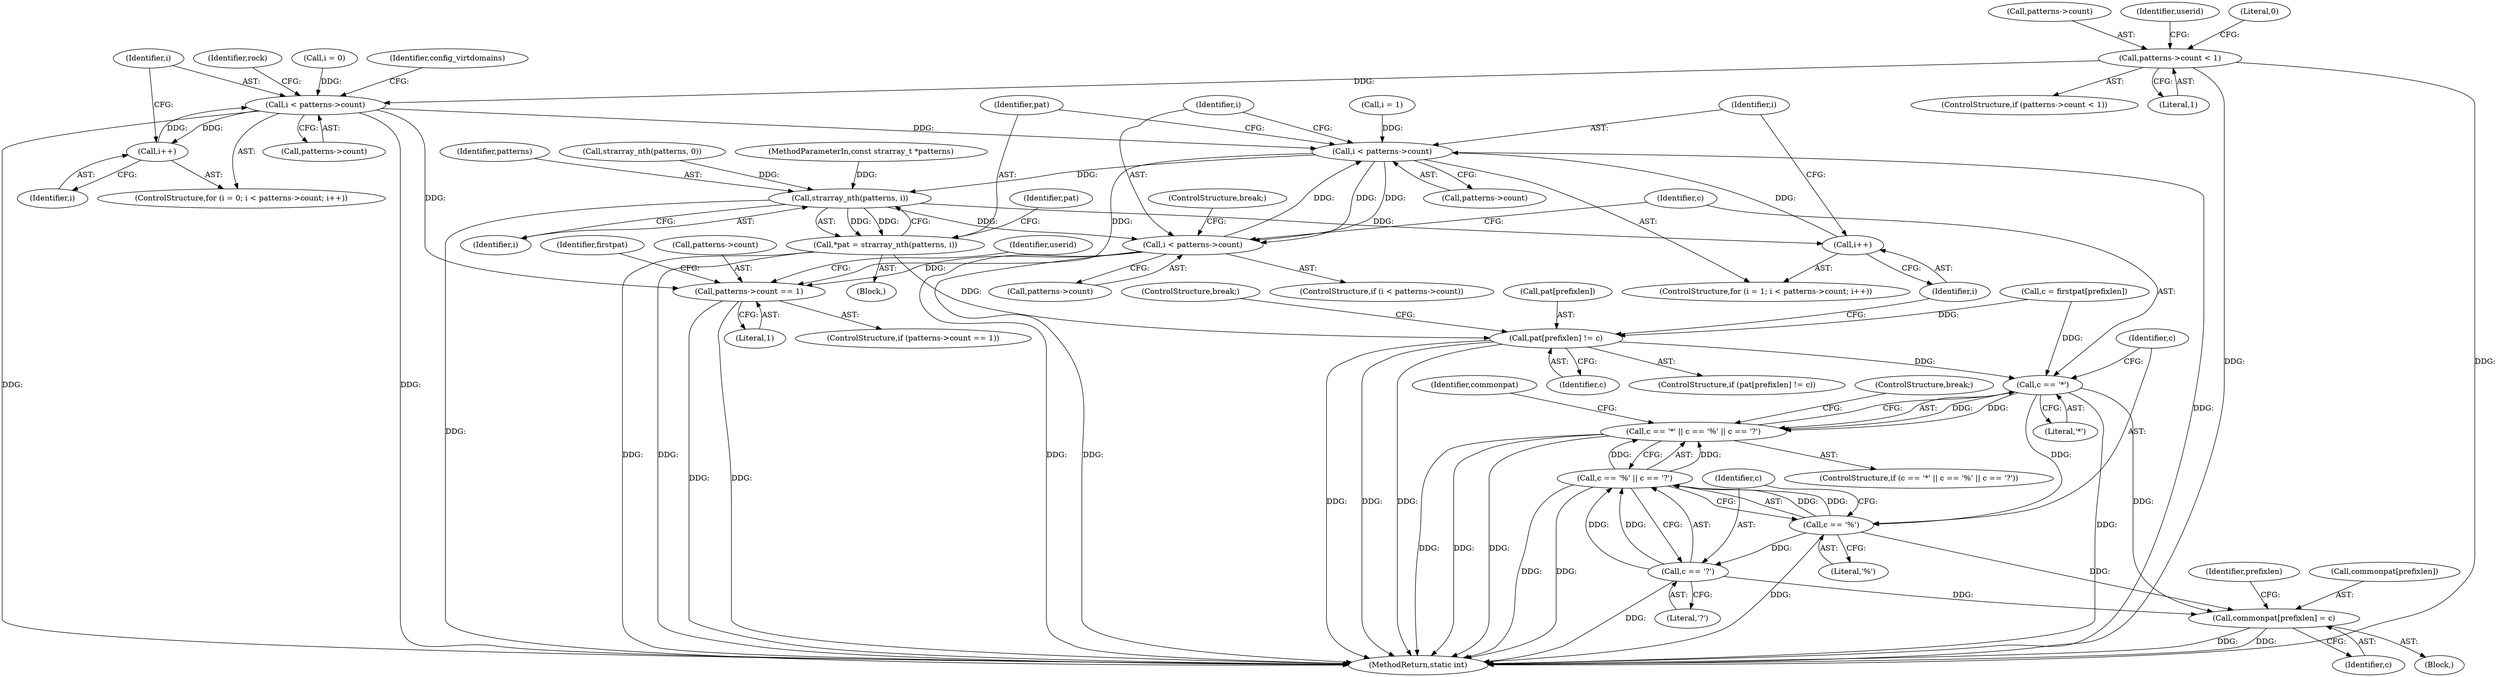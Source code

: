 digraph "0_cyrus-imapd_6bd33275368edfa71ae117de895488584678ac79@pointer" {
"1000177" [label="(Call,patterns->count < 1)"];
"1000193" [label="(Call,i < patterns->count)"];
"1000198" [label="(Call,i++)"];
"1000357" [label="(Call,i < patterns->count)"];
"1000368" [label="(Call,strarray_nth(patterns, i))"];
"1000362" [label="(Call,i++)"];
"1000366" [label="(Call,*pat = strarray_nth(patterns, i))"];
"1000372" [label="(Call,pat[prefixlen] != c)"];
"1000387" [label="(Call,c == '*')"];
"1000386" [label="(Call,c == '*' || c == '%' || c == '?')"];
"1000391" [label="(Call,c == '%')"];
"1000390" [label="(Call,c == '%' || c == '?')"];
"1000394" [label="(Call,c == '?')"];
"1000398" [label="(Call,commonpat[prefixlen] = c)"];
"1000379" [label="(Call,i < patterns->count)"];
"1000409" [label="(Call,patterns->count == 1)"];
"1000204" [label="(Identifier,rock)"];
"1000372" [label="(Call,pat[prefixlen] != c)"];
"1000389" [label="(Literal,'*')"];
"1000419" [label="(Identifier,firstpat)"];
"1000176" [label="(ControlStructure,if (patterns->count < 1))"];
"1000362" [label="(Call,i++)"];
"1000193" [label="(Call,i < patterns->count)"];
"1000394" [label="(Call,c == '?')"];
"1000198" [label="(Call,i++)"];
"1000387" [label="(Call,c == '*')"];
"1000400" [label="(Identifier,commonpat)"];
"1000353" [label="(ControlStructure,for (i = 1; i < patterns->count; i++))"];
"1000370" [label="(Identifier,i)"];
"1000364" [label="(Block,)"];
"1000189" [label="(ControlStructure,for (i = 0; i < patterns->count; i++))"];
"1000373" [label="(Call,pat[prefixlen])"];
"1000380" [label="(Identifier,i)"];
"1000177" [label="(Call,patterns->count < 1)"];
"1000408" [label="(ControlStructure,if (patterns->count == 1))"];
"1000178" [label="(Call,patterns->count)"];
"1000195" [label="(Call,patterns->count)"];
"1000374" [label="(Identifier,pat)"];
"1000194" [label="(Identifier,i)"];
"1000392" [label="(Identifier,c)"];
"1000393" [label="(Literal,'%')"];
"1000396" [label="(Literal,'?')"];
"1000410" [label="(Call,patterns->count)"];
"1000388" [label="(Identifier,c)"];
"1000441" [label="(Identifier,userid)"];
"1000358" [label="(Identifier,i)"];
"1000395" [label="(Identifier,c)"];
"1000367" [label="(Identifier,pat)"];
"1000402" [label="(Identifier,c)"];
"1000190" [label="(Call,i = 0)"];
"1000336" [label="(Identifier,prefixlen)"];
"1000371" [label="(ControlStructure,if (pat[prefixlen] != c))"];
"1000377" [label="(ControlStructure,break;)"];
"1000391" [label="(Call,c == '%')"];
"1000390" [label="(Call,c == '%' || c == '?')"];
"1000337" [label="(Block,)"];
"1000363" [label="(Identifier,i)"];
"1000359" [label="(Call,patterns->count)"];
"1000379" [label="(Call,i < patterns->count)"];
"1000378" [label="(ControlStructure,if (i < patterns->count))"];
"1000397" [label="(ControlStructure,break;)"];
"1000187" [label="(Identifier,userid)"];
"1000384" [label="(ControlStructure,break;)"];
"1000183" [label="(Literal,0)"];
"1000398" [label="(Call,commonpat[prefixlen] = c)"];
"1000199" [label="(Identifier,i)"];
"1000772" [label="(MethodReturn,static int)"];
"1000354" [label="(Call,i = 1)"];
"1000376" [label="(Identifier,c)"];
"1000368" [label="(Call,strarray_nth(patterns, i))"];
"1000357" [label="(Call,i < patterns->count)"];
"1000209" [label="(Identifier,config_virtdomains)"];
"1000385" [label="(ControlStructure,if (c == '*' || c == '%' || c == '?'))"];
"1000381" [label="(Call,patterns->count)"];
"1000386" [label="(Call,c == '*' || c == '%' || c == '?')"];
"1000366" [label="(Call,*pat = strarray_nth(patterns, i))"];
"1000348" [label="(Call,c = firstpat[prefixlen])"];
"1000369" [label="(Identifier,patterns)"];
"1000409" [label="(Call,patterns->count == 1)"];
"1000325" [label="(Call,strarray_nth(patterns, 0))"];
"1000413" [label="(Literal,1)"];
"1000181" [label="(Literal,1)"];
"1000399" [label="(Call,commonpat[prefixlen])"];
"1000130" [label="(MethodParameterIn,const strarray_t *patterns)"];
"1000177" -> "1000176"  [label="AST: "];
"1000177" -> "1000181"  [label="CFG: "];
"1000178" -> "1000177"  [label="AST: "];
"1000181" -> "1000177"  [label="AST: "];
"1000183" -> "1000177"  [label="CFG: "];
"1000187" -> "1000177"  [label="CFG: "];
"1000177" -> "1000772"  [label="DDG: "];
"1000177" -> "1000772"  [label="DDG: "];
"1000177" -> "1000193"  [label="DDG: "];
"1000193" -> "1000189"  [label="AST: "];
"1000193" -> "1000195"  [label="CFG: "];
"1000194" -> "1000193"  [label="AST: "];
"1000195" -> "1000193"  [label="AST: "];
"1000204" -> "1000193"  [label="CFG: "];
"1000209" -> "1000193"  [label="CFG: "];
"1000193" -> "1000772"  [label="DDG: "];
"1000193" -> "1000772"  [label="DDG: "];
"1000190" -> "1000193"  [label="DDG: "];
"1000198" -> "1000193"  [label="DDG: "];
"1000193" -> "1000198"  [label="DDG: "];
"1000193" -> "1000357"  [label="DDG: "];
"1000193" -> "1000409"  [label="DDG: "];
"1000198" -> "1000189"  [label="AST: "];
"1000198" -> "1000199"  [label="CFG: "];
"1000199" -> "1000198"  [label="AST: "];
"1000194" -> "1000198"  [label="CFG: "];
"1000357" -> "1000353"  [label="AST: "];
"1000357" -> "1000359"  [label="CFG: "];
"1000358" -> "1000357"  [label="AST: "];
"1000359" -> "1000357"  [label="AST: "];
"1000367" -> "1000357"  [label="CFG: "];
"1000380" -> "1000357"  [label="CFG: "];
"1000357" -> "1000772"  [label="DDG: "];
"1000354" -> "1000357"  [label="DDG: "];
"1000362" -> "1000357"  [label="DDG: "];
"1000379" -> "1000357"  [label="DDG: "];
"1000357" -> "1000368"  [label="DDG: "];
"1000357" -> "1000379"  [label="DDG: "];
"1000357" -> "1000379"  [label="DDG: "];
"1000357" -> "1000409"  [label="DDG: "];
"1000368" -> "1000366"  [label="AST: "];
"1000368" -> "1000370"  [label="CFG: "];
"1000369" -> "1000368"  [label="AST: "];
"1000370" -> "1000368"  [label="AST: "];
"1000366" -> "1000368"  [label="CFG: "];
"1000368" -> "1000772"  [label="DDG: "];
"1000368" -> "1000362"  [label="DDG: "];
"1000368" -> "1000366"  [label="DDG: "];
"1000368" -> "1000366"  [label="DDG: "];
"1000325" -> "1000368"  [label="DDG: "];
"1000130" -> "1000368"  [label="DDG: "];
"1000368" -> "1000379"  [label="DDG: "];
"1000362" -> "1000353"  [label="AST: "];
"1000362" -> "1000363"  [label="CFG: "];
"1000363" -> "1000362"  [label="AST: "];
"1000358" -> "1000362"  [label="CFG: "];
"1000366" -> "1000364"  [label="AST: "];
"1000367" -> "1000366"  [label="AST: "];
"1000374" -> "1000366"  [label="CFG: "];
"1000366" -> "1000772"  [label="DDG: "];
"1000366" -> "1000772"  [label="DDG: "];
"1000366" -> "1000372"  [label="DDG: "];
"1000372" -> "1000371"  [label="AST: "];
"1000372" -> "1000376"  [label="CFG: "];
"1000373" -> "1000372"  [label="AST: "];
"1000376" -> "1000372"  [label="AST: "];
"1000377" -> "1000372"  [label="CFG: "];
"1000363" -> "1000372"  [label="CFG: "];
"1000372" -> "1000772"  [label="DDG: "];
"1000372" -> "1000772"  [label="DDG: "];
"1000372" -> "1000772"  [label="DDG: "];
"1000348" -> "1000372"  [label="DDG: "];
"1000372" -> "1000387"  [label="DDG: "];
"1000387" -> "1000386"  [label="AST: "];
"1000387" -> "1000389"  [label="CFG: "];
"1000388" -> "1000387"  [label="AST: "];
"1000389" -> "1000387"  [label="AST: "];
"1000392" -> "1000387"  [label="CFG: "];
"1000386" -> "1000387"  [label="CFG: "];
"1000387" -> "1000772"  [label="DDG: "];
"1000387" -> "1000386"  [label="DDG: "];
"1000387" -> "1000386"  [label="DDG: "];
"1000348" -> "1000387"  [label="DDG: "];
"1000387" -> "1000391"  [label="DDG: "];
"1000387" -> "1000398"  [label="DDG: "];
"1000386" -> "1000385"  [label="AST: "];
"1000386" -> "1000390"  [label="CFG: "];
"1000390" -> "1000386"  [label="AST: "];
"1000397" -> "1000386"  [label="CFG: "];
"1000400" -> "1000386"  [label="CFG: "];
"1000386" -> "1000772"  [label="DDG: "];
"1000386" -> "1000772"  [label="DDG: "];
"1000386" -> "1000772"  [label="DDG: "];
"1000390" -> "1000386"  [label="DDG: "];
"1000390" -> "1000386"  [label="DDG: "];
"1000391" -> "1000390"  [label="AST: "];
"1000391" -> "1000393"  [label="CFG: "];
"1000392" -> "1000391"  [label="AST: "];
"1000393" -> "1000391"  [label="AST: "];
"1000395" -> "1000391"  [label="CFG: "];
"1000390" -> "1000391"  [label="CFG: "];
"1000391" -> "1000772"  [label="DDG: "];
"1000391" -> "1000390"  [label="DDG: "];
"1000391" -> "1000390"  [label="DDG: "];
"1000391" -> "1000394"  [label="DDG: "];
"1000391" -> "1000398"  [label="DDG: "];
"1000390" -> "1000394"  [label="CFG: "];
"1000394" -> "1000390"  [label="AST: "];
"1000390" -> "1000772"  [label="DDG: "];
"1000390" -> "1000772"  [label="DDG: "];
"1000394" -> "1000390"  [label="DDG: "];
"1000394" -> "1000390"  [label="DDG: "];
"1000394" -> "1000396"  [label="CFG: "];
"1000395" -> "1000394"  [label="AST: "];
"1000396" -> "1000394"  [label="AST: "];
"1000394" -> "1000772"  [label="DDG: "];
"1000394" -> "1000398"  [label="DDG: "];
"1000398" -> "1000337"  [label="AST: "];
"1000398" -> "1000402"  [label="CFG: "];
"1000399" -> "1000398"  [label="AST: "];
"1000402" -> "1000398"  [label="AST: "];
"1000336" -> "1000398"  [label="CFG: "];
"1000398" -> "1000772"  [label="DDG: "];
"1000398" -> "1000772"  [label="DDG: "];
"1000379" -> "1000378"  [label="AST: "];
"1000379" -> "1000381"  [label="CFG: "];
"1000380" -> "1000379"  [label="AST: "];
"1000381" -> "1000379"  [label="AST: "];
"1000384" -> "1000379"  [label="CFG: "];
"1000388" -> "1000379"  [label="CFG: "];
"1000379" -> "1000772"  [label="DDG: "];
"1000379" -> "1000772"  [label="DDG: "];
"1000379" -> "1000409"  [label="DDG: "];
"1000409" -> "1000408"  [label="AST: "];
"1000409" -> "1000413"  [label="CFG: "];
"1000410" -> "1000409"  [label="AST: "];
"1000413" -> "1000409"  [label="AST: "];
"1000419" -> "1000409"  [label="CFG: "];
"1000441" -> "1000409"  [label="CFG: "];
"1000409" -> "1000772"  [label="DDG: "];
"1000409" -> "1000772"  [label="DDG: "];
}
